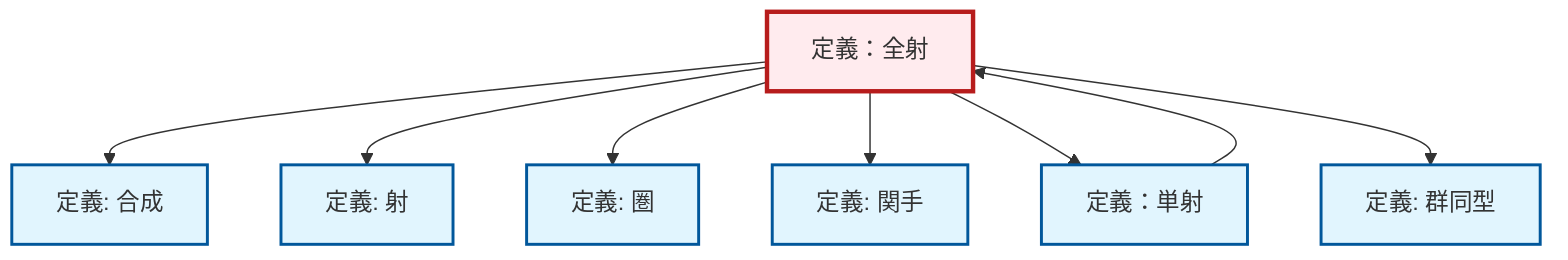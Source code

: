 graph TD
    classDef definition fill:#e1f5fe,stroke:#01579b,stroke-width:2px
    classDef theorem fill:#f3e5f5,stroke:#4a148c,stroke-width:2px
    classDef axiom fill:#fff3e0,stroke:#e65100,stroke-width:2px
    classDef example fill:#e8f5e9,stroke:#1b5e20,stroke-width:2px
    classDef current fill:#ffebee,stroke:#b71c1c,stroke-width:3px
    def-epimorphism["定義：全射"]:::definition
    def-composition["定義: 合成"]:::definition
    def-category["定義: 圏"]:::definition
    def-morphism["定義: 射"]:::definition
    def-monomorphism["定義：単射"]:::definition
    def-functor["定義: 関手"]:::definition
    def-isomorphism["定義: 群同型"]:::definition
    def-monomorphism --> def-epimorphism
    def-epimorphism --> def-composition
    def-epimorphism --> def-morphism
    def-epimorphism --> def-category
    def-epimorphism --> def-functor
    def-epimorphism --> def-monomorphism
    def-epimorphism --> def-isomorphism
    class def-epimorphism current